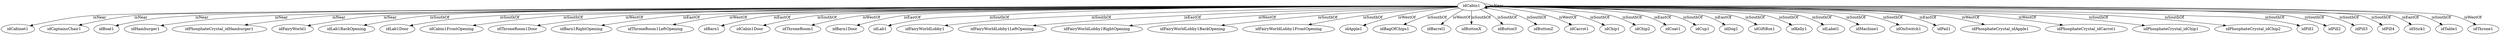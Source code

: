 digraph  {
idCabin1 [node_type=entity_node];
idCabinet1 [node_type=entity_node];
idCaptainsChair1 [node_type=entity_node];
idBoat1 [node_type=entity_node];
idHamburger1 [node_type=entity_node];
idPhosphateCrystal_idHamburger1 [node_type=entity_node];
idFairyWorld1 [node_type=entity_node];
idLab1BackOpening [node_type=entity_node];
idLab1Door [node_type=entity_node];
idCabin1FrontOpening [node_type=entity_node];
idThroneRoom1Door [node_type=entity_node];
idBarn1RightOpening [node_type=entity_node];
idThroneRoom1LeftOpening [node_type=entity_node];
idBarn1 [node_type=entity_node];
idCabin1Door [node_type=entity_node];
idThroneRoom1 [node_type=entity_node];
idBarn1Door [node_type=entity_node];
idLab1 [node_type=entity_node];
idFairyWorldLobby1 [node_type=entity_node];
idFairyWorldLobby1LeftOpening [node_type=entity_node];
idFairyWorldLobby1RightOpening [node_type=entity_node];
idFairyWorldLobby1BackOpening [node_type=entity_node];
idFairyWorldLobby1FrontOpening [node_type=entity_node];
idApple1 [node_type=entity_node];
idBagOfChips1 [node_type=entity_node];
idBarrel1 [node_type=entity_node];
idButtonX [node_type=entity_node];
idButtonY [node_type=entity_node];
idButtonZ [node_type=entity_node];
idCarrot1 [node_type=entity_node];
idChip1 [node_type=entity_node];
idChip2 [node_type=entity_node];
idCoat1 [node_type=entity_node];
idCup1 [node_type=entity_node];
idDog1 [node_type=entity_node];
idGiftBox1 [node_type=entity_node];
idKelly1 [node_type=entity_node];
idLabel1 [node_type=entity_node];
idMachine1 [node_type=entity_node];
idOnSwitch1 [node_type=entity_node];
idPail1 [node_type=entity_node];
idPhosphateCrystal_idApple1 [node_type=entity_node];
idPhosphateCrystal_idCarrot1 [node_type=entity_node];
idPhosphateCrystal_idChip1 [node_type=entity_node];
idPhosphateCrystal_idChip2 [node_type=entity_node];
idPill1 [node_type=entity_node];
idPill2 [node_type=entity_node];
idPill3 [node_type=entity_node];
idPill4 [node_type=entity_node];
idStick1 [node_type=entity_node];
idTable1 [node_type=entity_node];
idThrone1 [node_type=entity_node];
idCabin1 -> idCabinet1  [edge_type=relationship, label=isNear];
idCabin1 -> idCaptainsChair1  [edge_type=relationship, label=isNear];
idCabin1 -> idBoat1  [edge_type=relationship, label=isNear];
idCabin1 -> idHamburger1  [edge_type=relationship, label=isNear];
idCabin1 -> idPhosphateCrystal_idHamburger1  [edge_type=relationship, label=isNear];
idCabin1 -> idFairyWorld1  [edge_type=relationship, label=isNear];
idCabin1 -> idCabin1  [edge_type=relationship, label=isNear];
idCabin1 -> idLab1BackOpening  [edge_type=relationship, label=isSouthOf];
idCabin1 -> idLab1Door  [edge_type=relationship, label=isSouthOf];
idCabin1 -> idCabin1FrontOpening  [edge_type=relationship, label=isSouthOf];
idCabin1 -> idThroneRoom1Door  [edge_type=relationship, label=isWestOf];
idCabin1 -> idBarn1RightOpening  [edge_type=relationship, label=isEastOf];
idCabin1 -> idThroneRoom1LeftOpening  [edge_type=relationship, label=isWestOf];
idCabin1 -> idBarn1  [edge_type=relationship, label=isEastOf];
idCabin1 -> idCabin1Door  [edge_type=relationship, label=isSouthOf];
idCabin1 -> idThroneRoom1  [edge_type=relationship, label=isWestOf];
idCabin1 -> idBarn1Door  [edge_type=relationship, label=isEastOf];
idCabin1 -> idLab1  [edge_type=relationship, label=isSouthOf];
idCabin1 -> idFairyWorldLobby1  [edge_type=relationship, label=isSouthOf];
idCabin1 -> idFairyWorldLobby1LeftOpening  [edge_type=relationship, label=isEastOf];
idCabin1 -> idFairyWorldLobby1RightOpening  [edge_type=relationship, label=isWestOf];
idCabin1 -> idFairyWorldLobby1BackOpening  [edge_type=relationship, label=isSouthOf];
idCabin1 -> idFairyWorldLobby1FrontOpening  [edge_type=relationship, label=isSouthOf];
idCabin1 -> idApple1  [edge_type=relationship, label=isWestOf];
idCabin1 -> idBagOfChips1  [edge_type=relationship, label=isSouthOf];
idCabin1 -> idBarrel1  [edge_type=relationship, label=isWestOf];
idCabin1 -> idButtonX  [edge_type=relationship, label=isSouthOf];
idCabin1 -> idButtonY  [edge_type=relationship, label=isSouthOf];
idCabin1 -> idButtonZ  [edge_type=relationship, label=isSouthOf];
idCabin1 -> idCarrot1  [edge_type=relationship, label=isWestOf];
idCabin1 -> idChip1  [edge_type=relationship, label=isSouthOf];
idCabin1 -> idChip2  [edge_type=relationship, label=isSouthOf];
idCabin1 -> idCoat1  [edge_type=relationship, label=isEastOf];
idCabin1 -> idCup1  [edge_type=relationship, label=isSouthOf];
idCabin1 -> idDog1  [edge_type=relationship, label=isEastOf];
idCabin1 -> idGiftBox1  [edge_type=relationship, label=isSouthOf];
idCabin1 -> idKelly1  [edge_type=relationship, label=isSouthOf];
idCabin1 -> idLabel1  [edge_type=relationship, label=isSouthOf];
idCabin1 -> idMachine1  [edge_type=relationship, label=isSouthOf];
idCabin1 -> idOnSwitch1  [edge_type=relationship, label=isSouthOf];
idCabin1 -> idPail1  [edge_type=relationship, label=isEastOf];
idCabin1 -> idPhosphateCrystal_idApple1  [edge_type=relationship, label=isWestOf];
idCabin1 -> idPhosphateCrystal_idCarrot1  [edge_type=relationship, label=isWestOf];
idCabin1 -> idPhosphateCrystal_idChip1  [edge_type=relationship, label=isSouthOf];
idCabin1 -> idPhosphateCrystal_idChip2  [edge_type=relationship, label=isSouthOf];
idCabin1 -> idPill1  [edge_type=relationship, label=isSouthOf];
idCabin1 -> idPill2  [edge_type=relationship, label=isSouthOf];
idCabin1 -> idPill3  [edge_type=relationship, label=isSouthOf];
idCabin1 -> idPill4  [edge_type=relationship, label=isSouthOf];
idCabin1 -> idStick1  [edge_type=relationship, label=isEastOf];
idCabin1 -> idTable1  [edge_type=relationship, label=isSouthOf];
idCabin1 -> idThrone1  [edge_type=relationship, label=isWestOf];
}
